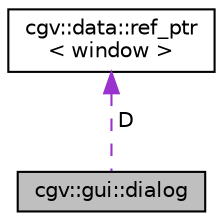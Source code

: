 digraph "cgv::gui::dialog"
{
  bgcolor="transparent";
  edge [fontname="Helvetica",fontsize="10",labelfontname="Helvetica",labelfontsize="10"];
  node [fontname="Helvetica",fontsize="10",shape=record];
  Node1 [label="cgv::gui::dialog",height=0.2,width=0.4,color="black", fillcolor="grey75", style="filled", fontcolor="black"];
  Node2 -> Node1 [dir="back",color="darkorchid3",fontsize="10",style="dashed",label=" D" ,fontname="Helvetica"];
  Node2 [label="cgv::data::ref_ptr\l\< window \>",height=0.2,width=0.4,color="black",URL="$a00075.html"];
}
